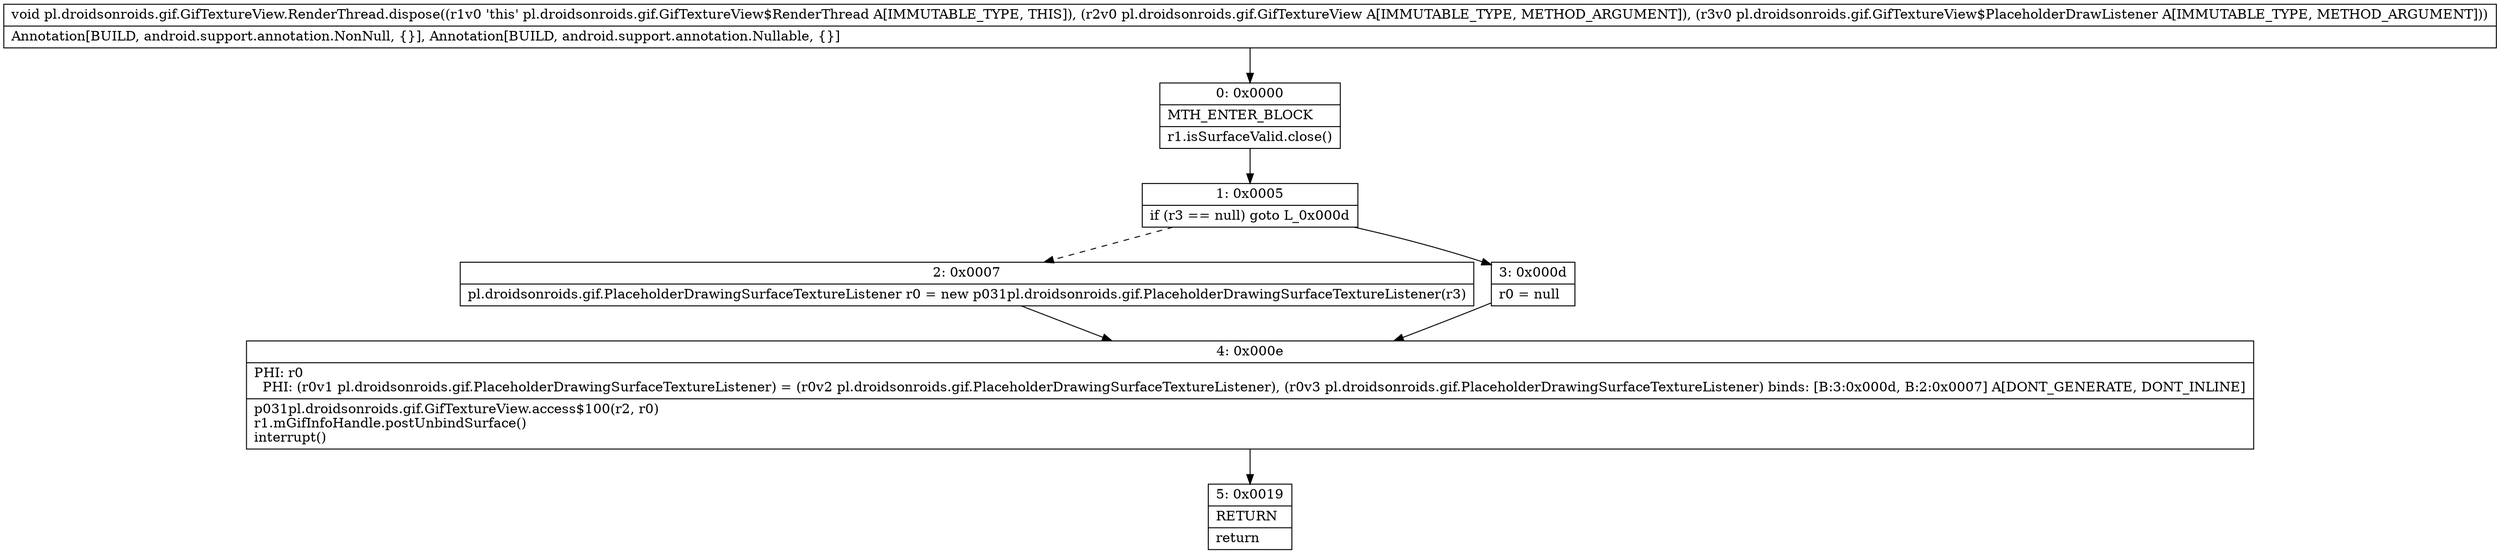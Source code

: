 digraph "CFG forpl.droidsonroids.gif.GifTextureView.RenderThread.dispose(Lpl\/droidsonroids\/gif\/GifTextureView;Lpl\/droidsonroids\/gif\/GifTextureView$PlaceholderDrawListener;)V" {
Node_0 [shape=record,label="{0\:\ 0x0000|MTH_ENTER_BLOCK\l|r1.isSurfaceValid.close()\l}"];
Node_1 [shape=record,label="{1\:\ 0x0005|if (r3 == null) goto L_0x000d\l}"];
Node_2 [shape=record,label="{2\:\ 0x0007|pl.droidsonroids.gif.PlaceholderDrawingSurfaceTextureListener r0 = new p031pl.droidsonroids.gif.PlaceholderDrawingSurfaceTextureListener(r3)\l}"];
Node_3 [shape=record,label="{3\:\ 0x000d|r0 = null\l}"];
Node_4 [shape=record,label="{4\:\ 0x000e|PHI: r0 \l  PHI: (r0v1 pl.droidsonroids.gif.PlaceholderDrawingSurfaceTextureListener) = (r0v2 pl.droidsonroids.gif.PlaceholderDrawingSurfaceTextureListener), (r0v3 pl.droidsonroids.gif.PlaceholderDrawingSurfaceTextureListener) binds: [B:3:0x000d, B:2:0x0007] A[DONT_GENERATE, DONT_INLINE]\l|p031pl.droidsonroids.gif.GifTextureView.access$100(r2, r0)\lr1.mGifInfoHandle.postUnbindSurface()\linterrupt()\l}"];
Node_5 [shape=record,label="{5\:\ 0x0019|RETURN\l|return\l}"];
MethodNode[shape=record,label="{void pl.droidsonroids.gif.GifTextureView.RenderThread.dispose((r1v0 'this' pl.droidsonroids.gif.GifTextureView$RenderThread A[IMMUTABLE_TYPE, THIS]), (r2v0 pl.droidsonroids.gif.GifTextureView A[IMMUTABLE_TYPE, METHOD_ARGUMENT]), (r3v0 pl.droidsonroids.gif.GifTextureView$PlaceholderDrawListener A[IMMUTABLE_TYPE, METHOD_ARGUMENT]))  | Annotation[BUILD, android.support.annotation.NonNull, \{\}], Annotation[BUILD, android.support.annotation.Nullable, \{\}]\l}"];
MethodNode -> Node_0;
Node_0 -> Node_1;
Node_1 -> Node_2[style=dashed];
Node_1 -> Node_3;
Node_2 -> Node_4;
Node_3 -> Node_4;
Node_4 -> Node_5;
}

